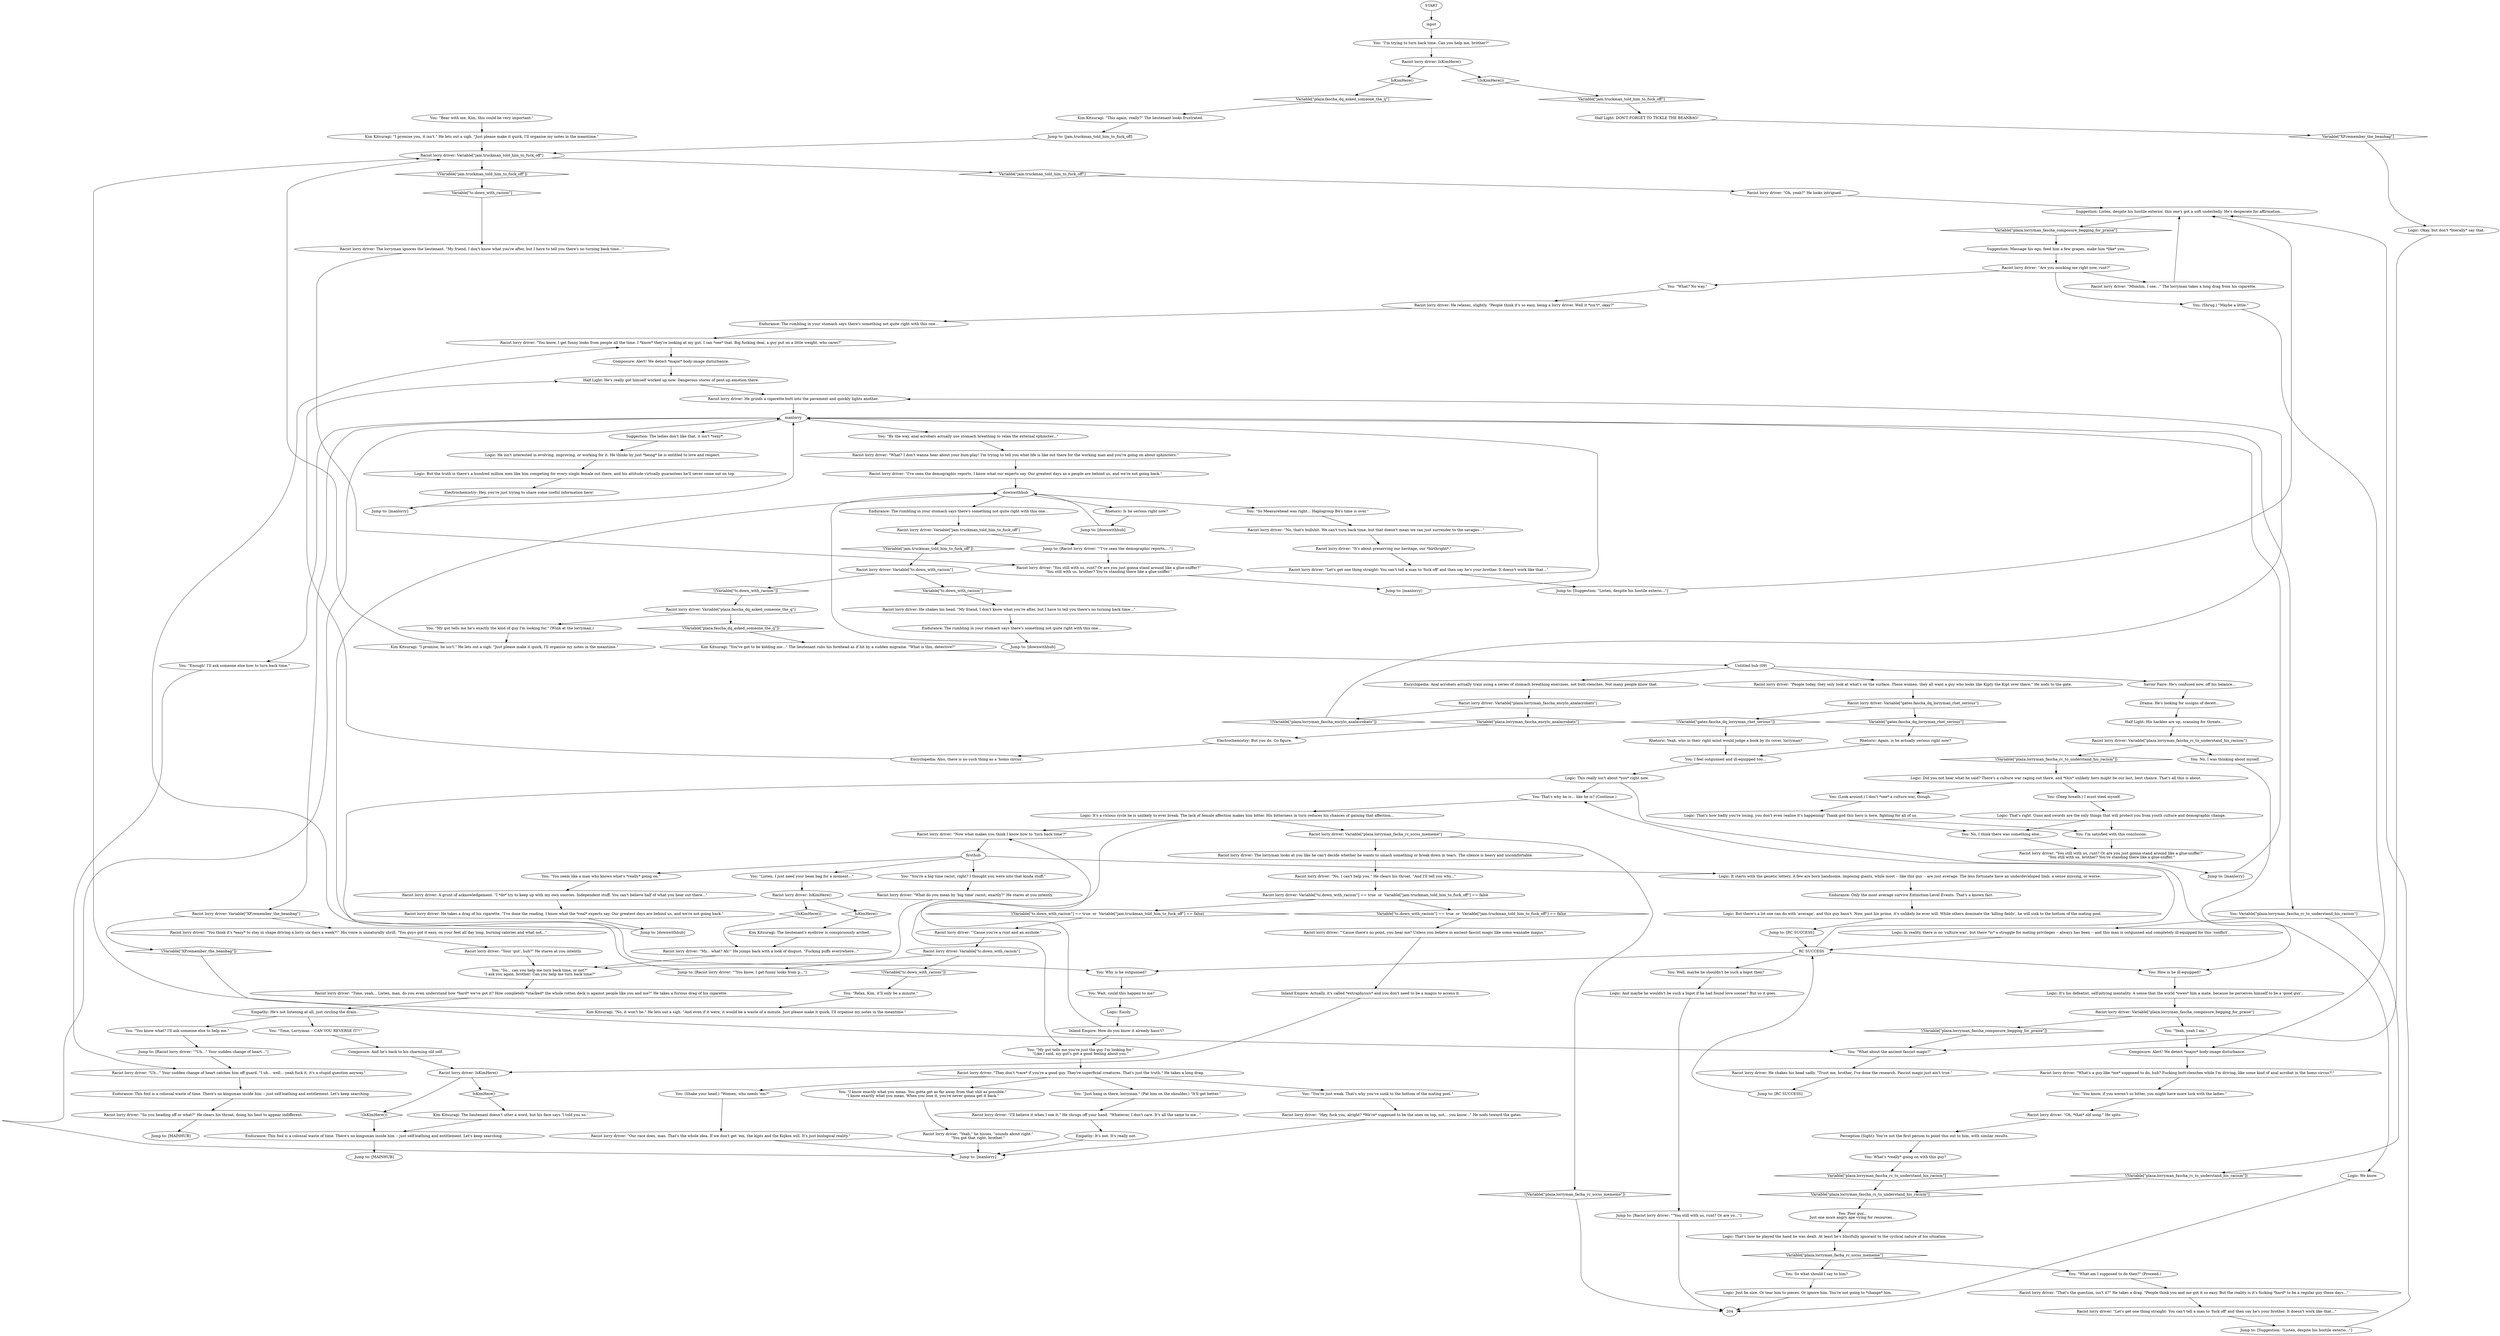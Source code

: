# RACIST / FASCHA DQ FOLDER
# Ask the racist lorryman if he knows how to turn back time. Spoiler alert - he doesn't.
# ==================================================
digraph G {
	  0 [label="START"];
	  1 [label="input"];
	  2 [label="Kim Kitsuragi: \"This again, really?\" The lieutenant looks frustrated."];
	  3 [label="Kim Kitsuragi: \"I promise, he isn't.\" He lets out a sigh. \"Just please make it quick, I'll organise my notes in the meantime.\""];
	  4 [label="Electrochemistry: But you do. Go figure."];
	  5 [label="Half Light: He's really got himself worked up now. Dangerous stores of pent-up emotion there."];
	  6 [label="You: I'm satisfied with this conclusion."];
	  7 [label="You: That's why he is... like he is? (Continue.)"];
	  8 [label="Endurance: Only the most average survive Extinction-Level Events. That's a known fact."];
	  9 [label="Logic: It's his defeatist, self-pitying mentality. A sense that the world *owes* him a mate, because he perceives himself to be a 'good guy'."];
	  10 [label="Logic: But the truth is there's a hundred million men like him competing for every single female out there, and his attitude virtually guarantees he'll never come out on top."];
	  11 [label="Logic: Easily."];
	  12 [label="Racist lorry driver: \"No, I can't help you.\" He clears his throat. \"And I'll tell you why...\""];
	  13 [label="Racist lorry driver: \"What do you mean by 'big time' racist, exactly?\" He stares at you intently."];
	  14 [label="Racist lorry driver: \"You know, I get funny looks from people all the time. I *know* they're looking at my gut. I can *see* that. Big fucking deal, a guy put on a little weight, who cares?\""];
	  15 [label="Racist lorry driver: \"Our race does, man. That's the whole idea. If we don't get 'em, the kipts and the Kojkos will. It's just biological reality.\""];
	  16 [label="Racist lorry driver: \"'Cause there's no point, you hear me? Unless you believe in ancient fascist magic like some wannabe magus.\""];
	  17 [label="Logic: That's how badly you're losing, you don't even realise it's happening! Thank god this hero is here, fighting for all of us."];
	  18 [label="Endurance: The rumbling in your stomach says there's something not quite right with this one..."];
	  19 [label="Racist lorry driver: IsKimHere()"];
	  20 [label="IsKimHere()", shape=diamond];
	  21 [label="!(IsKimHere())", shape=diamond];
	  22 [label="Kim Kitsuragi: \"You've got to be kidding me...\" The lieutenant rubs his forehead as if hit by a sudden migraine. \"What is this, detective?\""];
	  23 [label="Kim Kitsuragi: \"No, it won't be.\" He lets out a sigh. \"And even if it were, it would be a waste of a minute. Just please make it quick, I'll organise my notes in the meantime.\""];
	  24 [label="Racist lorry driver: A grunt of acknowledgement. \"I *do* try to keep up with my own sources. Independent stuff. You can't believe half of what you hear out there...\""];
	  25 [label="Logic: He isn't interested in evolving, improving, or working for it. He thinks by just *being* he is entitled to love and respect."];
	  26 [label="Inland Empire: How do you know it already hasn't?"];
	  27 [label="Racist lorry driver: \"Oh, *that* old song.\" He spits."];
	  28 [label="Kim Kitsuragi: The lieutenant's eyebrow is conspicuously arched."];
	  29 [label="You: \"What? No way.\""];
	  30 [label="Racist lorry driver: \"What's a guy like *me* supposed to do, huh? Fucking butt-clenches while I'm driving, like some kind of anal acrobat in the homo circus?!\""];
	  31 [label="Racist lorry driver: He relaxes, slightly. \"People think it's so easy, being a lorry driver. Well it *isn't*, okay?\""];
	  32 [label="Racist lorry driver: \"That's the question, isn't it?\" He takes a drag. \"People think you and me got it so easy. But the reality is it's fucking *hard* to be a regular guy these days...\""];
	  33 [label="Jump to: [Racist lorry driver: \"\"Uh...\" Your sudden change of heart...\"]"];
	  34 [label="You: \"By the way, anal acrobats actually use stomach breathing to relax the external sphincter...\""];
	  35 [label="Untitled hub (09)"];
	  36 [label="Jump to: [MAINHUB]"];
	  37 [label="Racist lorry driver: Variable[\"tc.down_with_racism\"] == true  or  Variable[\"jam.truckman_told_him_to_fuck_off\"] == false"];
	  38 [label="Variable[\"tc.down_with_racism\"] == true  or  Variable[\"jam.truckman_told_him_to_fuck_off\"] == false", shape=diamond];
	  39 [label="!(Variable[\"tc.down_with_racism\"] == true  or  Variable[\"jam.truckman_told_him_to_fuck_off\"] == false)", shape=diamond];
	  40 [label="Rhetoric: Again, is he actually serious right now?"];
	  41 [label="You: Why is he outgunned?"];
	  42 [label="You: So what should I say to him?"];
	  43 [label="Racist lorry driver: \"So you heading off or what?\" He clears his throat, doing his best to appear indifferent."];
	  44 [label="Suggestion: Listen, despite his hostile exterior, this one's got a soft underbelly. He's desperate for affirmation..."];
	  45 [label="You: \"I know exactly what you mean. You gotta get as far away from that shit as possible.\"\n\"I know exactly what you mean. When you lose it, you're never gonna get it back.\""];
	  46 [label="Racist lorry driver: \"Yeah,\" he hisses, \"sounds about right.\"\n\"You got that right, brother.\""];
	  47 [label="Racist lorry driver: \"I'll believe it when I see it.\" He shrugs off your hand. \"Whatever, I don't care. It's all the same to me...\""];
	  48 [label="Empathy: It's not. It's really not."];
	  49 [label="Racist lorry driver: \"'Cause you're a runt and an asshole.\""];
	  50 [label="Inland Empire: Actually, it's called *extraphysics* and you don't need to be a magus to access it."];
	  51 [label="You: (Look around.) I don't *see* a culture war, though."];
	  52 [label="You: \"You seem like a man who knows what's *really* going on.\""];
	  53 [label="Jump to: [Racist lorry driver: \"\"You still with us, runt? Or are yo...\"]"];
	  54 [label="Kim Kitsuragi: \"I promise you, it isn't.\" He lets out a sigh. \"Just please make it quick, I'll organise my notes in the meantime.\""];
	  55 [label="Racist lorry driver: Variable[\"plaza.lorryman_fascha_encylo_analacrobats\"]"];
	  56 [label="Variable[\"plaza.lorryman_fascha_encylo_analacrobats\"]", shape=diamond];
	  57 [label="!(Variable[\"plaza.lorryman_fascha_encylo_analacrobats\"])", shape=diamond];
	  58 [label="Logic: It's a vicious cycle he is unlikely to ever break. The lack of female affection makes him bitter. His bitterness in turn reduces his chances of gaining that affection..."];
	  59 [label="Jump to: [jam.truckman_told_him_to_fuck_off]"];
	  60 [label="You: \"Just hang in there, lorryman.\" (Pat him on the shoulder.) \"It'll get better.\""];
	  61 [label="Racist lorry driver: \"It's about preserving our heritage, our *birthright*.\""];
	  62 [label="You: \"You know what? I'll ask someone else to help me.\""];
	  63 [label="Jump to: [manlorry]"];
	  64 [label="firsthub"];
	  65 [label="Encyclopedia: Also, there is no such thing as a 'homo circus'."];
	  66 [label="You: No, I think there was something else..."];
	  67 [label="You: \"Listen, I just need your bean bag for a moment...\""];
	  68 [label="Empathy: He's not listening at all, just circling the drain..."];
	  69 [label="Jump to: [Suggestion: \"Listen, despite his hostile exterio...\"]"];
	  70 [label="Half Light: His hackles are up, scanning for threats..."];
	  71 [label="RC SUCCESS"];
	  72 [label="Suggestion: Massage his ego, feed him a few grapes, make him *like* you."];
	  73 [label="Jump to: [manlorry]"];
	  74 [label="Jump to: [downwithhub]"];
	  75 [label="Racist lorry driver: Variable[\"jam.truckman_told_him_to_fuck_off\"]"];
	  76 [label="Variable[\"jam.truckman_told_him_to_fuck_off\"]", shape=diamond];
	  77 [label="!(Variable[\"jam.truckman_told_him_to_fuck_off\"])", shape=diamond];
	  78 [label="Drama: He's looking for sssigns of deceit..."];
	  79 [label="manlorry"];
	  80 [label="Logic: And maybe he wouldn't be such a bigot if he had found love sooner? But so it goes."];
	  81 [label="Logic: We know."];
	  82 [label="Endurance: This fool is a colossal waste of time. There's no kingsman inside him -- just self-loathing and entitlement. Let's keep searching."];
	  83 [label="downwithhub"];
	  84 [label="Racist lorry driver: \"No, that's bullshit. We can't turn back time, but that doesn't mean we can just surrender to the savages...\""];
	  85 [label="Jump to: [RC SUCCESS]"];
	  86 [label="Racist lorry driver: \"What? I don't wanna hear about your bum-play! I'm trying to tell you what life is like out there for the working man and you're going on about sphincters.\""];
	  87 [label="Racist lorry driver: IsKimHere()"];
	  88 [label="IsKimHere()", shape=diamond];
	  89 [label="!(IsKimHere())", shape=diamond];
	  90 [label="Rhetoric: Yeah, who in their right mind would judge a book by its cover, lorryman?"];
	  91 [label="Logic: Did you not hear what he said? There's a culture war raging out there, and *this* unlikely hero might be our last, best chance. That's all this is about."];
	  92 [label="You: \"Time, Lorryman -- CAN YOU REVERSE IT?!\""];
	  93 [label="Endurance: This fool is a colossal waste of time. There's no kingsman inside him -- just self-loathing and entitlement. Let's keep searching."];
	  94 [label="You: \"You're just weak. That's why you've sunk to the bottom of the mating pool.\""];
	  95 [label="Racist lorry driver: \"You still with us, runt? Or are you just gonna stand around like a glue-sniffer?\"\n\"You still with us, brother? You're standing there like a glue-sniffer.\"
"];
	  96 [label="Jump to: [Suggestion: \"Listen, despite his hostile exterio...\"]"];
	  97 [label="You: \"I'm trying to turn back time. Can you help me, bröther?\""];
	  98 [label="You: \"Enough! I'll ask someone else how to turn back time.\""];
	  99 [label="You: How is he ill-equipped?"];
	  100 [label="Logic: But there's a lot one can do with 'average', and this guy hasn't. Now, past his prime, it's unlikely he ever will. While others dominate the 'killing fields', he will sink to the bottom of the mating pool."];
	  101 [label="Jump to: [manlorry]"];
	  102 [label="You: \"You're a big time racist, right? I thought you were into that kinda stuff.\""];
	  103 [label="Racist lorry driver: IsKimHere()"];
	  104 [label="IsKimHere()", shape=diamond];
	  105 [label="!(IsKimHere())", shape=diamond];
	  106 [label="Logic: That's right. Guns and swords are the only things that will protect you from youth culture and demographic change."];
	  107 [label="Logic: This really isn't about *you* right now."];
	  108 [label="Racist lorry driver: \"Uh...\" Your sudden change of heart catches him off guard. \"I uh... well... yeah fuck it, it's a stupid question anyway.\""];
	  109 [label="Racist lorry driver: Variable[\"tc.down_with_racism\"]"];
	  110 [label="Variable[\"tc.down_with_racism\"]", shape=diamond];
	  111 [label="!(Variable[\"tc.down_with_racism\"])", shape=diamond];
	  112 [label="Racist lorry driver: He shakes his head. \"My friend, I don't know what you're after, but I have to tell you there's no turning back time...\""];
	  113 [label="Racist lorry driver: The lorryman ignores the lieutenant. \"My friend, I don't know what you're after, but I have to tell you there's no turning back time...\""];
	  114 [label="Racist lorry driver: \"My... what? Ah!\" He jumps back with a look of disgust. \"Fucking puffs everywhere...\""];
	  115 [label="You: (Shrug.) \"Maybe a little.\""];
	  116 [label="Composure: Alert! We detect *major* body-image disturbance."];
	  117 [label="Racist lorry driver: He takes a drag of his cigarette. \"I've done the reading, I know what the *real* experts say. Our greatest days are behind us, and we're not going back.\""];
	  118 [label="Logic: That's how he played the hand he was dealt. At least he's blissfully ignorant to the cyclical nature of his situation."];
	  119 [label="Racist lorry driver: \"Time, yeah... Listen, man, do you even understand how *hard* we've got it? How completely *stacked* the whole rotten deck is against people like you and me?\" He takes a furious drag of his cigarette."];
	  120 [label="You: (Shake your head.) \"Women, who needs 'em?\""];
	  121 [label="You: \"So Measurehead was right... Haplogroup B4's time is over.\""];
	  122 [label="You: (Deep breath.) I must steel myself."];
	  123 [label="Kim Kitsuragi: The lieutenant doesn't utter a word, but his face says 'I told you so.'"];
	  124 [label="Racist lorry driver: Variable[\"gates.fascha_dq_lorryman_rhet_serious\"]"];
	  125 [label="Variable[\"gates.fascha_dq_lorryman_rhet_serious\"]", shape=diamond];
	  126 [label="!(Variable[\"gates.fascha_dq_lorryman_rhet_serious\"])", shape=diamond];
	  127 [label="Jump to: [manlorry]"];
	  128 [label="Logic: Just be nice. Or tear him to pieces. Or ignore him. You're not going to *change* him."];
	  129 [label="Perception (Sight): You're not the first person to point this out to him, with similar results."];
	  130 [label="Jump to: [MAINHUB]"];
	  131 [label="Logic: Okay, but don't *literally* say that."];
	  132 [label="Racist lorry driver: He grinds a cigarette butt into the pavement and quickly lights another."];
	  133 [label="Racist lorry driver: \"Hey, fuck you, alright? *We're* supposed to be the ones on top, not... you know...\" He nods toward the gates."];
	  134 [label="Racist lorry driver: He shakes his head sadly. \"Trust me, brother, I've done the research. Fascist magic just ain't true.\""];
	  135 [label="You: \"Bear with me, Kim, this could be very important.\""];
	  136 [label="Encyclopedia: Anal acrobats actually train using a series of stomach breathing exercises, not butt-clenches. Not many people know that."];
	  137 [label="You: \"You know, if you weren't so bitter, you might have more luck with the ladies.\""];
	  138 [label="Racist lorry driver: Variable[\"XP.remember_the_beanbag\"]"];
	  139 [label="Variable[\"XP.remember_the_beanbag\"]", shape=diamond];
	  140 [label="!(Variable[\"XP.remember_the_beanbag\"])", shape=diamond];
	  141 [label="Racist lorry driver: \"You think it's *easy* to stay in shape driving a lorry six days a week?!\" His voice is unnaturally shrill. \"You guys got it easy, on your feet all day long, burning calories and what not...\""];
	  142 [label="Composure: Alert! We detect *major* body-image disturbance."];
	  143 [label="Jump to: [downwithhub]"];
	  144 [label="Racist lorry driver: \"Let's get one thing straight: You can't tell a man to 'fuck off' and then say he's your brother. It doesn't work like that...\""];
	  145 [label="Racist lorry driver: \"Oh, yeah?\" He looks intrigued."];
	  146 [label="Racist lorry driver: Variable[\"plaza.fascha_dq_asked_someone_the_q\"]"];
	  147 [label="Variable[\"plaza.fascha_dq_asked_someone_the_q\"]", shape=diamond];
	  148 [label="!(Variable[\"plaza.fascha_dq_asked_someone_the_q\"])", shape=diamond];
	  149 [label="You: \"My gut tells me he's exactly the kind of guy I'm looking for.\" (Wink at the lorryman.)"];
	  150 [label="Savoir Faire: He's confused now, off his balance..."];
	  151 [label="You: \"So... can you help me turn back time, or not?\"\n\"I ask you again, brother: Can you help me turn back time?\""];
	  152 [label="Suggestion: The ladies don't like that, it isn't *sexy*."];
	  153 [label="Racist lorry driver: Variable[\"plaza.lorryman_fascha_composure_begging_for_praise\"]"];
	  154 [label="Variable[\"plaza.lorryman_fascha_composure_begging_for_praise\"]", shape=diamond];
	  155 [label="!(Variable[\"plaza.lorryman_fascha_composure_begging_for_praise\"])", shape=diamond];
	  156 [label="You: \"Yeah, yeah I am.\""];
	  157 [label="Racist lorry driver: \"Mhmhm, I see...\" The lorryman takes a long drag from his cigarette."];
	  158 [label="You: \"Relax, Kim, it'll only be a minute.\""];
	  159 [label="Racist lorry driver: \"People today, they only look at what's on the surface. These women, they all want a guy who looks like Kipty the Kipt over there.\" He nods to the gate."];
	  160 [label="You: What's *really* going on with this guy?"];
	  161 [label="You: Variable[\"plaza.lorryman_fascha_rc_to_understand_his_racism\"]"];
	  162 [label="Variable[\"plaza.lorryman_fascha_rc_to_understand_his_racism\"]", shape=diamond];
	  163 [label="!(Variable[\"plaza.lorryman_fascha_rc_to_understand_his_racism\"])", shape=diamond];
	  164 [label="Logic: In reality, there is no 'culture war', but there *is* a struggle for mating privileges -- always has been -- and this man is outgunned and completely ill-equipped for this 'conflict'."];
	  165 [label="You: Poor guy...\nJust one more angry ape vying for resources..."];
	  166 [label="You: \"My gut tells me you're just the guy I'm looking for.\"\n\"Like I said, my gut's got a good feeling about you.\""];
	  167 [label="Logic: It starts with the genetic lottery. A few are born handsome, imposing giants, while most -- like this guy -- are just average. The less fortunate have an underdeveloped limb, a sense missing, or worse."];
	  168 [label="You: Wait, could this happen to me?"];
	  169 [label="Racist lorry driver: Variable[\"plaza.lorryman_facha_rc_sccss_mememe\"]"];
	  170 [label="Variable[\"plaza.lorryman_facha_rc_sccss_mememe\"]", shape=diamond];
	  171 [label="!(Variable[\"plaza.lorryman_facha_rc_sccss_mememe\"])", shape=diamond];
	  172 [label="Racist lorry driver: The lorryman looks at you like he can't decide whether he wants to smash something or break down in tears. The silence is heavy and uncomfortable."];
	  173 [label="Composure: And he's back to his charming old self."];
	  174 [label="Racist lorry driver: Variable[\"tc.down_with_racism\"]"];
	  175 [label="Variable[\"tc.down_with_racism\"]", shape=diamond];
	  176 [label="!(Variable[\"tc.down_with_racism\"])", shape=diamond];
	  177 [label="Jump to: [Racist lorry driver: \"\"You know, I get funny looks from p...\"]"];
	  178 [label="Racist lorry driver: Variable[\"jam.truckman_told_him_to_fuck_off\"]"];
	  179 [label="Variable[\"jam.truckman_told_him_to_fuck_off\"]", shape=diamond];
	  180 [label="!(Variable[\"jam.truckman_told_him_to_fuck_off\"])", shape=diamond];
	  181 [label="Jump to: [Racist lorry driver: \"\"I've seen the demographic reports,...\"]"];
	  182 [label="Endurance: The rumbling in your stomach says there's something not quite right with this one..."];
	  183 [label="Racist lorry driver: \"Your 'gut', huh?\" He stares at you intently."];
	  184 [label="Racist lorry driver: \"They don't *care* if you're a good guy. They're superficial creatures. That's just the truth.\" He takes a long drag."];
	  185 [label="You: I feel outgunned and ill-equipped too..."];
	  186 [label="You: Well, maybe he shouldn't be such a bigot then?"];
	  187 [label="Racist lorry driver: \"Now what makes you think I know how to 'turn back time'?\""];
	  188 [label="You: \"What about the ancient fascist magic?\""];
	  189 [label="Rhetoric: Is he serious right now?"];
	  190 [label="Racist lorry driver: \"Let's get one thing straight: You can't tell a man to 'fuck off' and then say he's your brother. It doesn't work like that...\""];
	  191 [label="Half Light: DON'T FORGET TO TICKLE THE BEANBAG!"];
	  192 [label="Racist lorry driver: \"Are you mocking me right now, runt?\""];
	  193 [label="Racist lorry driver: Variable[\"plaza.lorryman_fascha_rc_to_understand_his_racism\"]"];
	  194 [label="Variable[\"plaza.lorryman_fascha_rc_to_understand_his_racism\"]", shape=diamond];
	  195 [label="!(Variable[\"plaza.lorryman_fascha_rc_to_understand_his_racism\"])", shape=diamond];
	  196 [label="You: No, I was thinking about myself."];
	  197 [label="You: \"What am I supposed to do then?\" (Proceed.)"];
	  198 [label="Endurance: The rumbling in your stomach says there's something not quite right with this one..."];
	  199 [label="Jump to: [downwithhub]"];
	  200 [label="Jump to: [RC SUCCESS]"];
	  201 [label="Electrochemistry: Hey, you're just trying to share some useful information here!"];
	  202 [label="Racist lorry driver: \"I've seen the demographic reports, I know what our experts say. Our greatest days as a people are behind us, and we're not going back.\""];
	  203 [label="Racist lorry driver: \"You still with us, runt? Or are you just gonna stand around like a glue-sniffer?\"\n\"You still with us, brother? You're standing there like a glue-sniffer.\"
"];
	  0 -> 1
	  1 -> 97
	  2 -> 59
	  3 -> 75
	  4 -> 65
	  5 -> 132
	  6 -> 95
	  7 -> 58
	  8 -> 100
	  9 -> 153
	  10 -> 201
	  11 -> 26
	  12 -> 37
	  13 -> 151
	  14 -> 116
	  15 -> 73
	  16 -> 50
	  17 -> 66
	  17 -> 6
	  18 -> 14
	  19 -> 20
	  19 -> 21
	  20 -> 147
	  21 -> 179
	  22 -> 35
	  23 -> 75
	  24 -> 117
	  25 -> 10
	  26 -> 187
	  26 -> 166
	  27 -> 129
	  28 -> 114
	  29 -> 31
	  30 -> 137
	  31 -> 18
	  32 -> 190
	  33 -> 108
	  34 -> 86
	  35 -> 136
	  35 -> 150
	  35 -> 159
	  37 -> 38
	  37 -> 39
	  38 -> 16
	  39 -> 49
	  40 -> 185
	  41 -> 168
	  42 -> 128
	  43 -> 36
	  44 -> 154
	  45 -> 46
	  46 -> 73
	  47 -> 48
	  48 -> 73
	  49 -> 174
	  50 -> 87
	  51 -> 17
	  52 -> 24
	  53 -> 204
	  54 -> 75
	  55 -> 56
	  55 -> 57
	  56 -> 4
	  57 -> 132
	  58 -> 169
	  58 -> 187
	  58 -> 166
	  59 -> 75
	  60 -> 47
	  61 -> 144
	  62 -> 33
	  63 -> 79
	  64 -> 67
	  64 -> 52
	  64 -> 102
	  64 -> 167
	  65 -> 5
	  66 -> 95
	  67 -> 103
	  68 -> 92
	  68 -> 62
	  69 -> 44
	  70 -> 193
	  71 -> 41
	  71 -> 186
	  71 -> 99
	  71 -> 7
	  72 -> 192
	  73 -> 79
	  74 -> 83
	  75 -> 76
	  75 -> 77
	  76 -> 145
	  77 -> 175
	  78 -> 70
	  79 -> 161
	  79 -> 34
	  79 -> 98
	  79 -> 138
	  79 -> 152
	  80 -> 53
	  81 -> 204
	  82 -> 130
	  83 -> 121
	  83 -> 189
	  83 -> 198
	  84 -> 61
	  85 -> 71
	  86 -> 202
	  87 -> 88
	  87 -> 89
	  88 -> 123
	  89 -> 82
	  90 -> 185
	  91 -> 122
	  91 -> 51
	  92 -> 173
	  93 -> 43
	  94 -> 133
	  95 -> 127
	  96 -> 44
	  97 -> 19
	  98 -> 108
	  99 -> 9
	  100 -> 85
	  101 -> 79
	  102 -> 13
	  103 -> 104
	  103 -> 105
	  104 -> 28
	  105 -> 114
	  106 -> 66
	  106 -> 6
	  107 -> 41
	  107 -> 99
	  107 -> 7
	  108 -> 93
	  109 -> 110
	  109 -> 111
	  110 -> 112
	  111 -> 146
	  112 -> 182
	  113 -> 203
	  114 -> 151
	  115 -> 142
	  116 -> 5
	  117 -> 74
	  118 -> 170
	  119 -> 68
	  120 -> 15
	  121 -> 84
	  122 -> 106
	  123 -> 82
	  124 -> 125
	  124 -> 126
	  125 -> 40
	  126 -> 90
	  127 -> 79
	  128 -> 204
	  129 -> 160
	  131 -> 188
	  132 -> 79
	  133 -> 73
	  134 -> 200
	  135 -> 54
	  136 -> 55
	  137 -> 27
	  138 -> 140
	  138 -> 141
	  139 -> 131
	  140 -> 188
	  141 -> 183
	  142 -> 30
	  143 -> 83
	  144 -> 69
	  145 -> 44
	  146 -> 148
	  146 -> 149
	  147 -> 2
	  148 -> 22
	  149 -> 3
	  150 -> 78
	  151 -> 119
	  152 -> 25
	  153 -> 155
	  153 -> 156
	  154 -> 72
	  155 -> 188
	  156 -> 142
	  157 -> 44
	  158 -> 23
	  159 -> 124
	  160 -> 162
	  161 -> 163
	  161 -> 164
	  162 -> 194
	  163 -> 194
	  164 -> 71
	  165 -> 118
	  166 -> 184
	  167 -> 8
	  168 -> 11
	  169 -> 171
	  169 -> 172
	  170 -> 42
	  170 -> 197
	  171 -> 204
	  172 -> 12
	  173 -> 87
	  174 -> 176
	  174 -> 177
	  175 -> 113
	  176 -> 158
	  177 -> 14
	  178 -> 180
	  178 -> 181
	  179 -> 191
	  180 -> 109
	  181 -> 203
	  182 -> 143
	  183 -> 151
	  184 -> 120
	  184 -> 60
	  184 -> 45
	  184 -> 94
	  185 -> 107
	  186 -> 80
	  187 -> 64
	  188 -> 134
	  189 -> 199
	  190 -> 96
	  191 -> 139
	  192 -> 115
	  192 -> 29
	  192 -> 157
	  193 -> 195
	  193 -> 196
	  194 -> 165
	  195 -> 91
	  196 -> 81
	  197 -> 32
	  198 -> 178
	  199 -> 83
	  200 -> 71
	  201 -> 63
	  202 -> 83
	  203 -> 101
}

